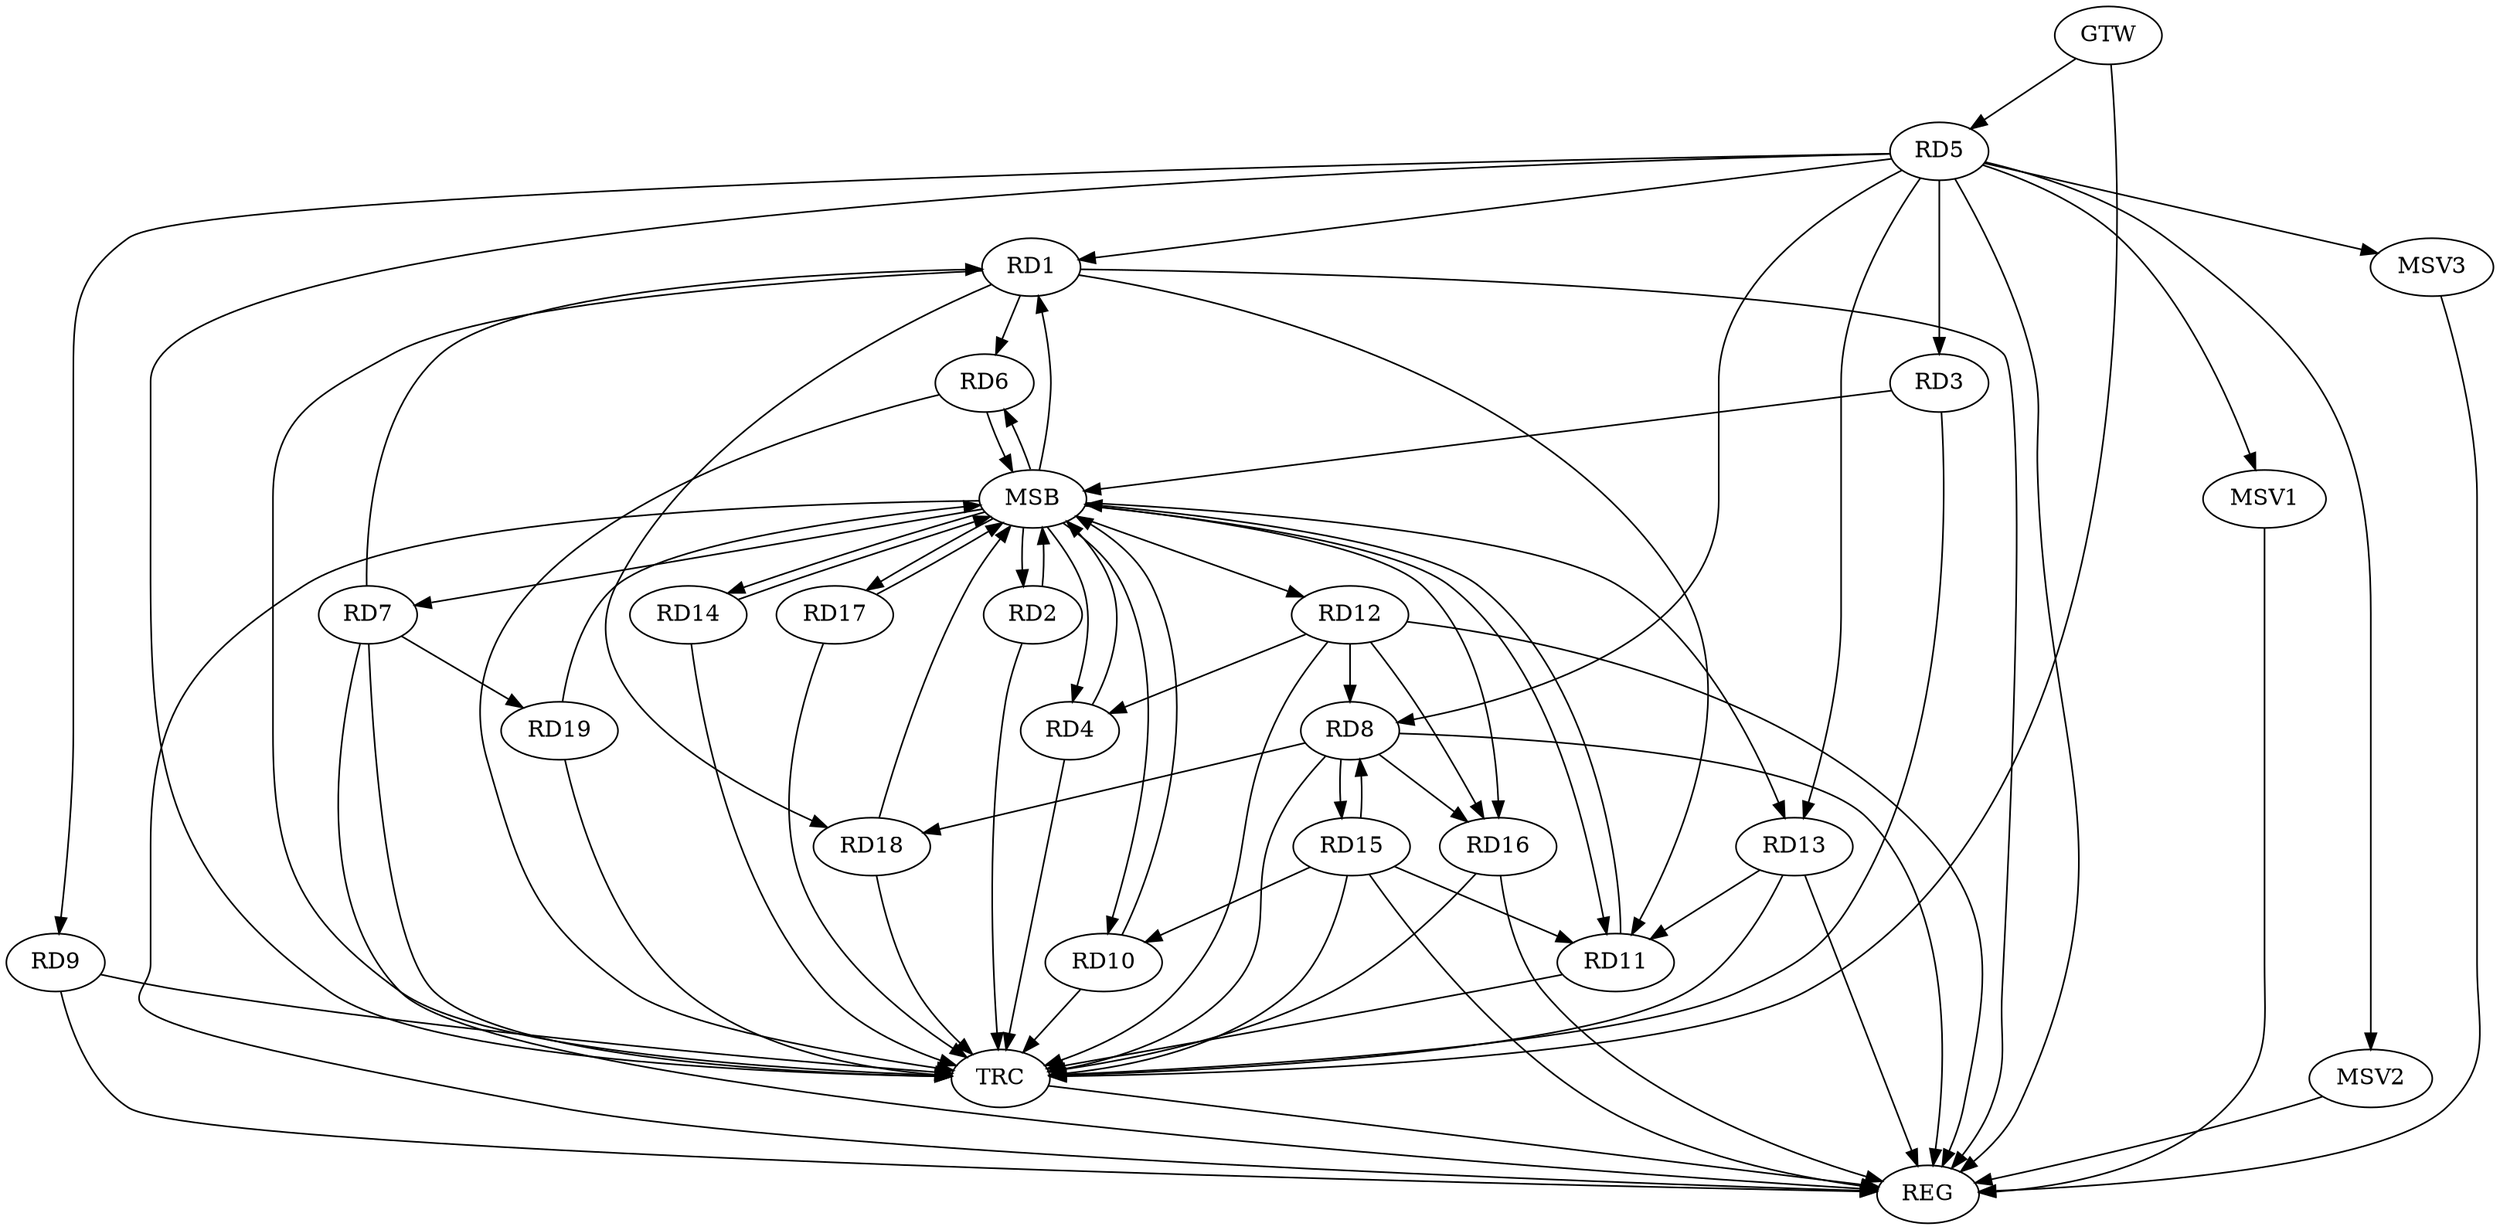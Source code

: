 strict digraph G {
  RD1 [ label="RD1" ];
  RD2 [ label="RD2" ];
  RD3 [ label="RD3" ];
  RD4 [ label="RD4" ];
  RD5 [ label="RD5" ];
  RD6 [ label="RD6" ];
  RD7 [ label="RD7" ];
  RD8 [ label="RD8" ];
  RD9 [ label="RD9" ];
  RD10 [ label="RD10" ];
  RD11 [ label="RD11" ];
  RD12 [ label="RD12" ];
  RD13 [ label="RD13" ];
  RD14 [ label="RD14" ];
  RD15 [ label="RD15" ];
  RD16 [ label="RD16" ];
  RD17 [ label="RD17" ];
  RD18 [ label="RD18" ];
  RD19 [ label="RD19" ];
  GTW [ label="GTW" ];
  REG [ label="REG" ];
  MSB [ label="MSB" ];
  TRC [ label="TRC" ];
  MSV1 [ label="MSV1" ];
  MSV2 [ label="MSV2" ];
  MSV3 [ label="MSV3" ];
  RD5 -> RD1;
  RD1 -> RD6;
  RD7 -> RD1;
  RD1 -> RD11;
  RD1 -> RD18;
  RD5 -> RD3;
  RD12 -> RD4;
  RD5 -> RD8;
  RD5 -> RD9;
  RD5 -> RD13;
  RD7 -> RD19;
  RD12 -> RD8;
  RD8 -> RD15;
  RD15 -> RD8;
  RD8 -> RD16;
  RD8 -> RD18;
  RD15 -> RD10;
  RD13 -> RD11;
  RD15 -> RD11;
  RD12 -> RD16;
  GTW -> RD5;
  RD1 -> REG;
  RD5 -> REG;
  RD7 -> REG;
  RD8 -> REG;
  RD9 -> REG;
  RD12 -> REG;
  RD13 -> REG;
  RD15 -> REG;
  RD16 -> REG;
  RD2 -> MSB;
  MSB -> REG;
  RD3 -> MSB;
  MSB -> RD4;
  MSB -> RD13;
  MSB -> RD14;
  RD4 -> MSB;
  MSB -> RD6;
  MSB -> RD7;
  RD6 -> MSB;
  MSB -> RD2;
  RD10 -> MSB;
  MSB -> RD11;
  MSB -> RD17;
  RD11 -> MSB;
  MSB -> RD12;
  RD14 -> MSB;
  MSB -> RD10;
  RD17 -> MSB;
  RD18 -> MSB;
  MSB -> RD1;
  MSB -> RD16;
  RD19 -> MSB;
  RD1 -> TRC;
  RD2 -> TRC;
  RD3 -> TRC;
  RD4 -> TRC;
  RD5 -> TRC;
  RD6 -> TRC;
  RD7 -> TRC;
  RD8 -> TRC;
  RD9 -> TRC;
  RD10 -> TRC;
  RD11 -> TRC;
  RD12 -> TRC;
  RD13 -> TRC;
  RD14 -> TRC;
  RD15 -> TRC;
  RD16 -> TRC;
  RD17 -> TRC;
  RD18 -> TRC;
  RD19 -> TRC;
  GTW -> TRC;
  TRC -> REG;
  RD5 -> MSV1;
  RD5 -> MSV2;
  MSV1 -> REG;
  MSV2 -> REG;
  RD5 -> MSV3;
  MSV3 -> REG;
}
